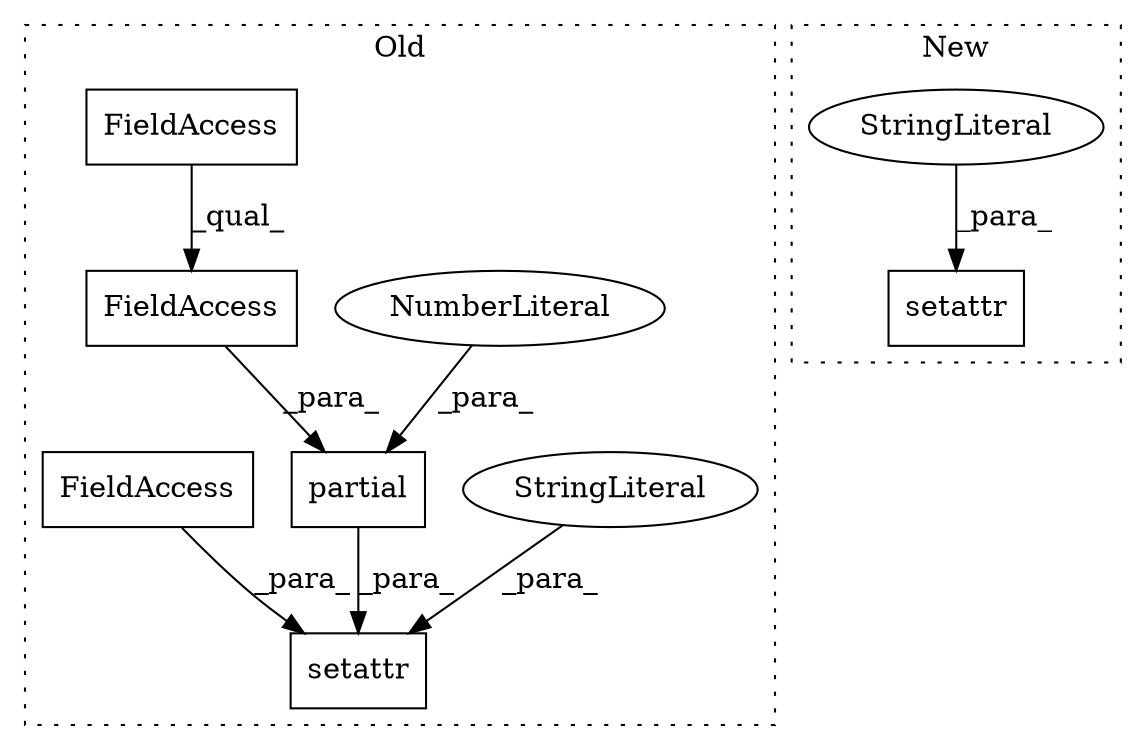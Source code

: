 digraph G {
subgraph cluster0 {
1 [label="partial" a="32" s="4900,4937" l="8,1" shape="box"];
3 [label="setattr" a="32" s="4870,4938" l="8,1" shape="box"];
4 [label="NumberLiteral" a="34" s="4934" l="3" shape="ellipse"];
6 [label="StringLiteral" a="45" s="4890" l="9" shape="ellipse"];
7 [label="FieldAccess" a="22" s="4908" l="25" shape="box"];
8 [label="FieldAccess" a="22" s="4908" l="17" shape="box"];
9 [label="FieldAccess" a="22" s="4878" l="11" shape="box"];
label = "Old";
style="dotted";
}
subgraph cluster1 {
2 [label="setattr" a="32" s="4277,4360" l="8,1" shape="box"];
5 [label="StringLiteral" a="45" s="4299" l="13" shape="ellipse"];
label = "New";
style="dotted";
}
1 -> 3 [label="_para_"];
4 -> 1 [label="_para_"];
5 -> 2 [label="_para_"];
6 -> 3 [label="_para_"];
7 -> 1 [label="_para_"];
8 -> 7 [label="_qual_"];
9 -> 3 [label="_para_"];
}